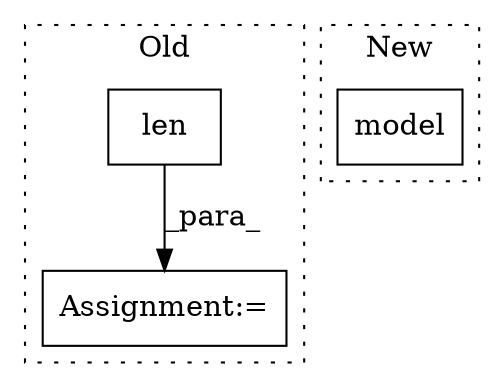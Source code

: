 digraph G {
subgraph cluster0 {
1 [label="len" a="32" s="610,620" l="4,1" shape="box"];
3 [label="Assignment:=" a="7" s="581" l="1" shape="box"];
label = "Old";
style="dotted";
}
subgraph cluster1 {
2 [label="model" a="32" s="453,471" l="6,1" shape="box"];
label = "New";
style="dotted";
}
1 -> 3 [label="_para_"];
}